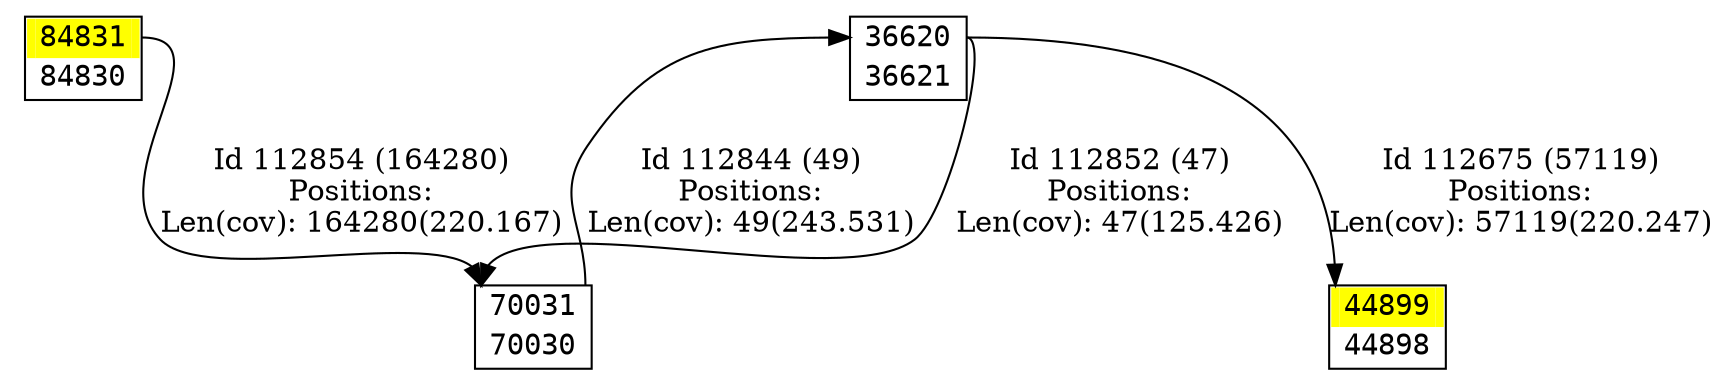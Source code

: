 digraph graph_picture {
node[fontname=<Courier> ,penwidth=<1.8> ,shape=<plaintext> ]
vertex_36620_36621[label=<<TABLE BORDER="1" CELLSPACING="0" >
<TR><TD BORDER="0" PORT = "port_36620_in" color="white" bgcolor="white" ></TD><TD BORDER="0" color="white" bgcolor="white" >36620</TD><TD BORDER="0" PORT = "port_36620_out" color="white" bgcolor="white" ></TD></TR>
<TR><TD BORDER="0" PORT = "port_36621_out" color="white" bgcolor="white" ></TD><TD BORDER="0" color="white" bgcolor="white" >36621</TD><TD BORDER="0" PORT = "port_36621_in" color="white" bgcolor="white" ></TD></TR>
</TABLE>> ,color=<black> ,URL=</vertex/36620.svg> ]
vertex_44898_44899[label=<<TABLE BORDER="1" CELLSPACING="0" >
<TR><TD BORDER="0" PORT = "port_44899_in" color="yellow" bgcolor="yellow" ></TD><TD BORDER="0" color="yellow" bgcolor="yellow" >44899</TD><TD BORDER="0" PORT = "port_44899_out" color="yellow" bgcolor="yellow" ></TD></TR>
<TR><TD BORDER="0" PORT = "port_44898_out" color="white" bgcolor="white" ></TD><TD BORDER="0" color="white" bgcolor="white" >44898</TD><TD BORDER="0" PORT = "port_44898_in" color="white" bgcolor="white" ></TD></TR>
</TABLE>> ,color=<black> ,URL=</vertex/44899.svg> ]
vertex_70030_70031[label=<<TABLE BORDER="1" CELLSPACING="0" >
<TR><TD BORDER="0" PORT = "port_70031_in" color="white" bgcolor="white" ></TD><TD BORDER="0" color="white" bgcolor="white" >70031</TD><TD BORDER="0" PORT = "port_70031_out" color="white" bgcolor="white" ></TD></TR>
<TR><TD BORDER="0" PORT = "port_70030_out" color="white" bgcolor="white" ></TD><TD BORDER="0" color="white" bgcolor="white" >70030</TD><TD BORDER="0" PORT = "port_70030_in" color="white" bgcolor="white" ></TD></TR>
</TABLE>> ,color=<black> ,URL=</vertex/70031.svg> ]
vertex_84830_84831[label=<<TABLE BORDER="1" CELLSPACING="0" >
<TR><TD BORDER="0" PORT = "port_84831_in" color="yellow" bgcolor="yellow" ></TD><TD BORDER="0" color="yellow" bgcolor="yellow" >84831</TD><TD BORDER="0" PORT = "port_84831_out" color="yellow" bgcolor="yellow" ></TD></TR>
<TR><TD BORDER="0" PORT = "port_84830_out" color="white" bgcolor="white" ></TD><TD BORDER="0" color="white" bgcolor="white" >84830</TD><TD BORDER="0" PORT = "port_84830_in" color="white" bgcolor="white" ></TD></TR>
</TABLE>> ,color=<black> ,URL=</vertex/84831.svg> ]
vertex_36620_36621:port_36620_out->vertex_44898_44899:port_44899_in[label="Id 112675 (57119)\nPositions:\nLen(cov): 57119(220.247)" ,color=<black> ]
vertex_70030_70031:port_70031_out->vertex_36620_36621:port_36620_in[label="Id 112844 (49)\nPositions:\nLen(cov): 49(243.531)" ,color=<black> ]
vertex_36620_36621:port_36620_out->vertex_70030_70031:port_70031_in[label="Id 112852 (47)\nPositions:\nLen(cov): 47(125.426)" ,color=<black> ]
vertex_84830_84831:port_84831_out->vertex_70030_70031:port_70031_in[label="Id 112854 (164280)\nPositions:\nLen(cov): 164280(220.167)" ,color=<black> ]
}
